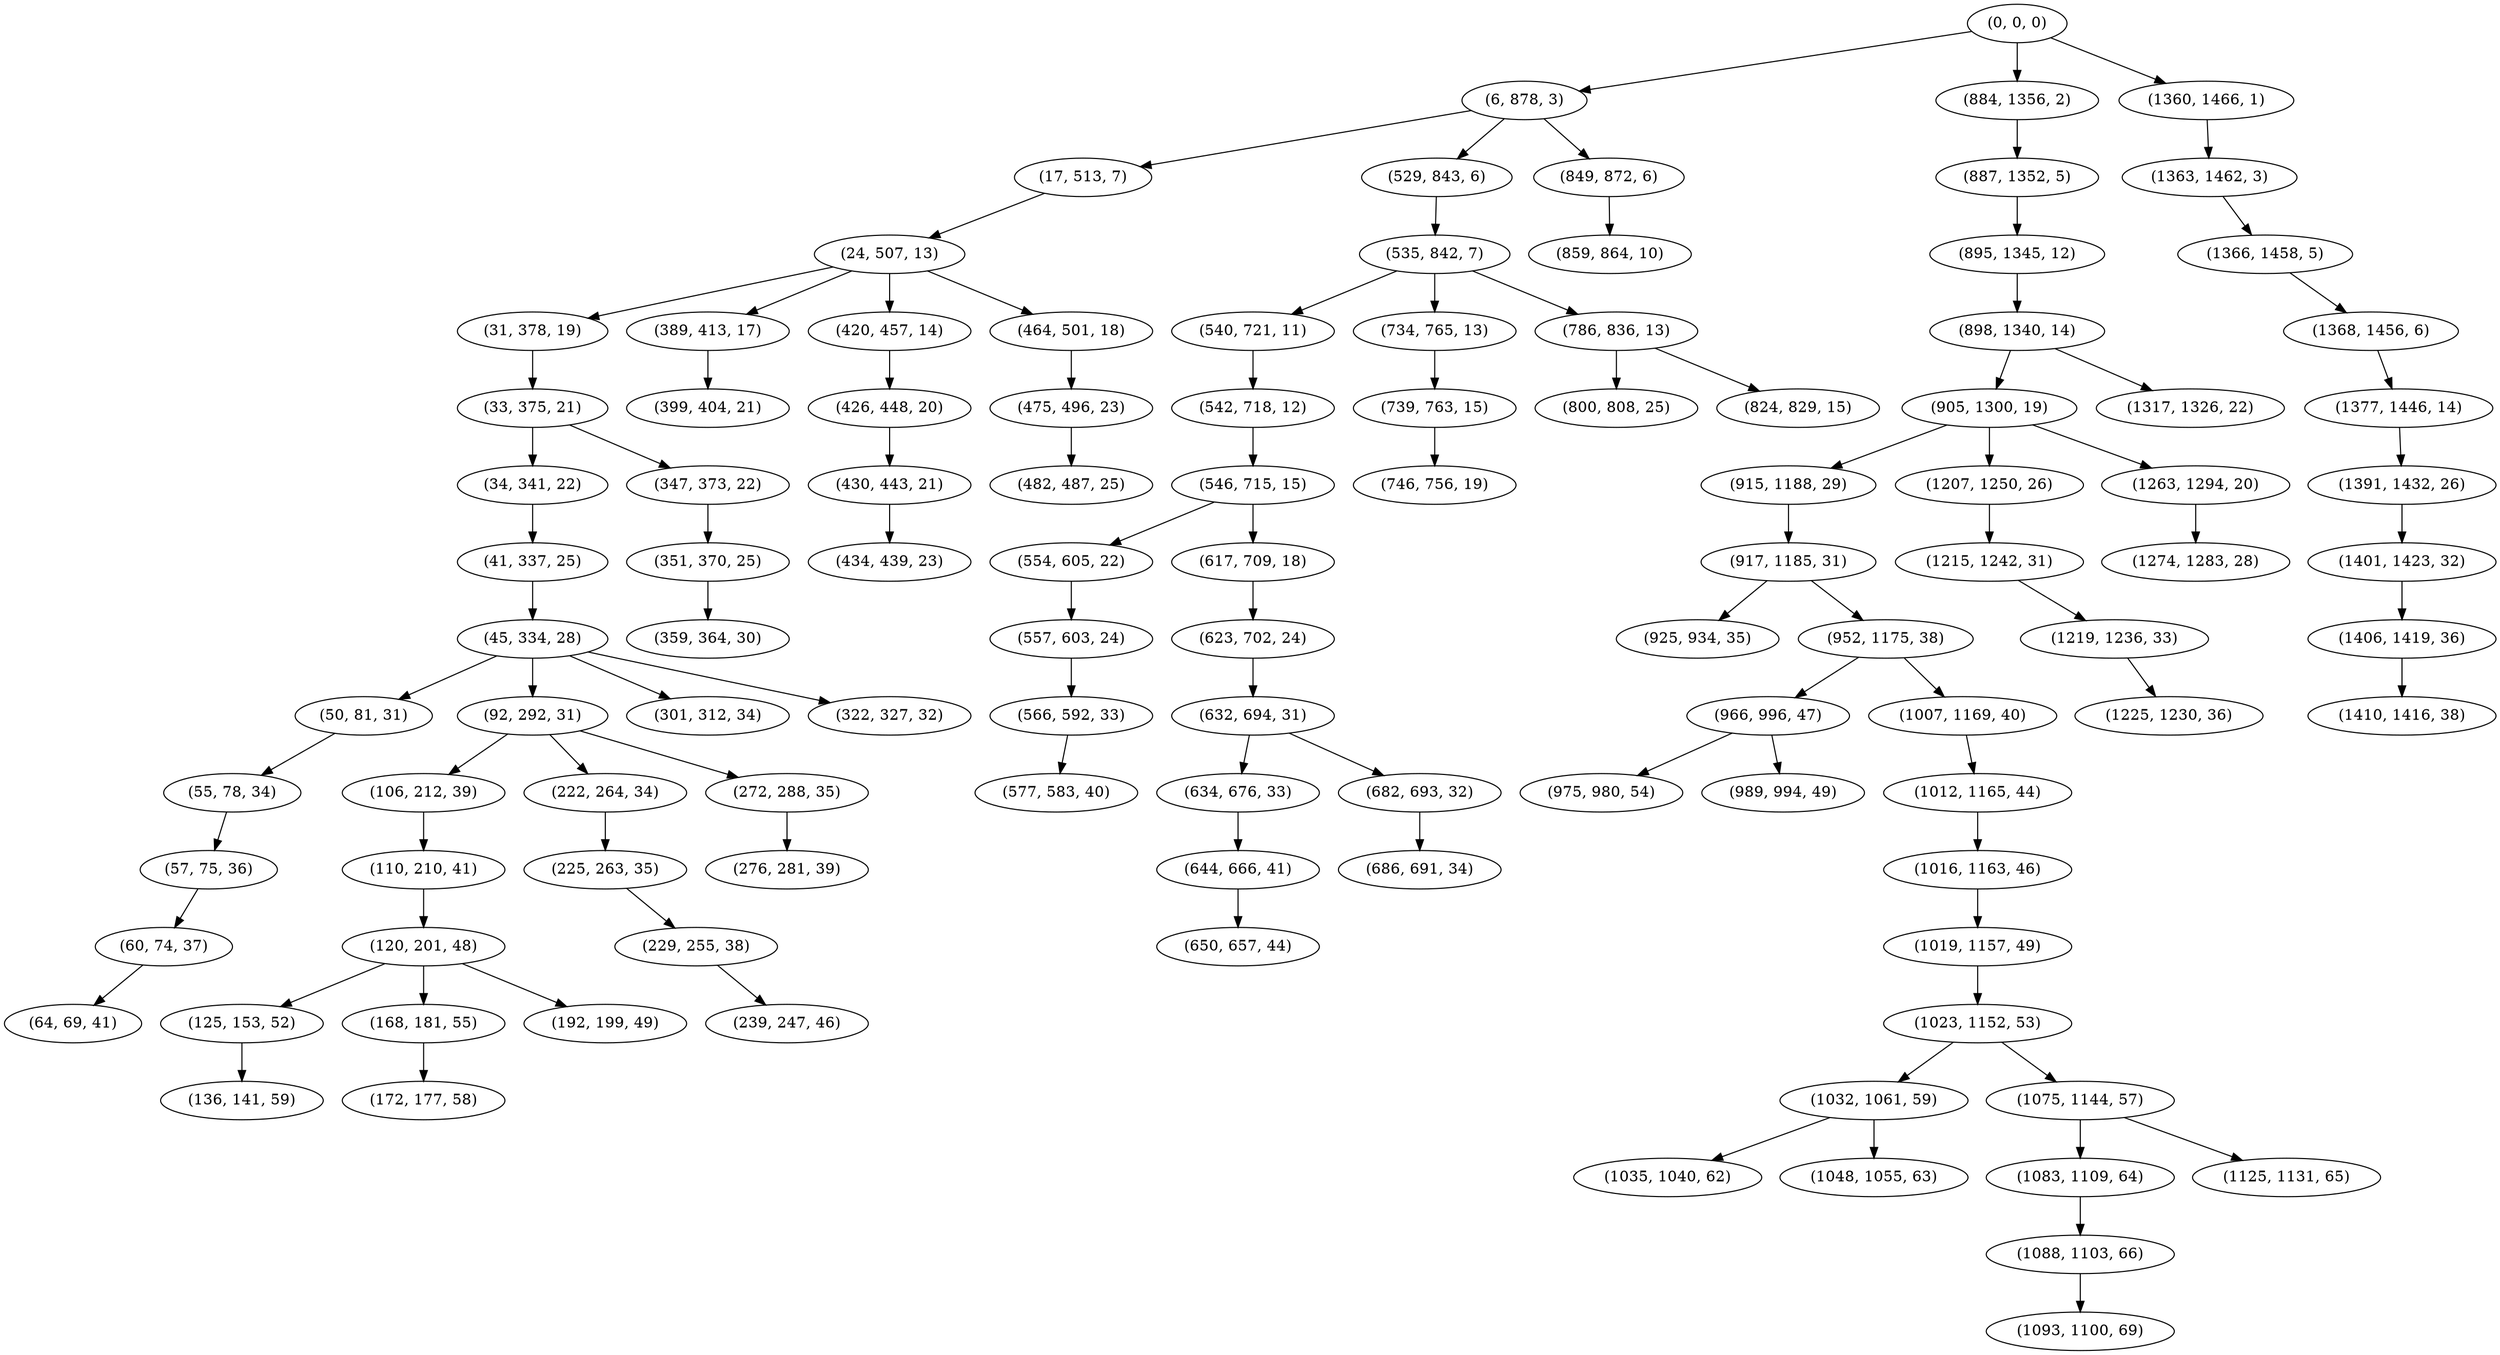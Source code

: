 digraph tree {
    "(0, 0, 0)";
    "(6, 878, 3)";
    "(17, 513, 7)";
    "(24, 507, 13)";
    "(31, 378, 19)";
    "(33, 375, 21)";
    "(34, 341, 22)";
    "(41, 337, 25)";
    "(45, 334, 28)";
    "(50, 81, 31)";
    "(55, 78, 34)";
    "(57, 75, 36)";
    "(60, 74, 37)";
    "(64, 69, 41)";
    "(92, 292, 31)";
    "(106, 212, 39)";
    "(110, 210, 41)";
    "(120, 201, 48)";
    "(125, 153, 52)";
    "(136, 141, 59)";
    "(168, 181, 55)";
    "(172, 177, 58)";
    "(192, 199, 49)";
    "(222, 264, 34)";
    "(225, 263, 35)";
    "(229, 255, 38)";
    "(239, 247, 46)";
    "(272, 288, 35)";
    "(276, 281, 39)";
    "(301, 312, 34)";
    "(322, 327, 32)";
    "(347, 373, 22)";
    "(351, 370, 25)";
    "(359, 364, 30)";
    "(389, 413, 17)";
    "(399, 404, 21)";
    "(420, 457, 14)";
    "(426, 448, 20)";
    "(430, 443, 21)";
    "(434, 439, 23)";
    "(464, 501, 18)";
    "(475, 496, 23)";
    "(482, 487, 25)";
    "(529, 843, 6)";
    "(535, 842, 7)";
    "(540, 721, 11)";
    "(542, 718, 12)";
    "(546, 715, 15)";
    "(554, 605, 22)";
    "(557, 603, 24)";
    "(566, 592, 33)";
    "(577, 583, 40)";
    "(617, 709, 18)";
    "(623, 702, 24)";
    "(632, 694, 31)";
    "(634, 676, 33)";
    "(644, 666, 41)";
    "(650, 657, 44)";
    "(682, 693, 32)";
    "(686, 691, 34)";
    "(734, 765, 13)";
    "(739, 763, 15)";
    "(746, 756, 19)";
    "(786, 836, 13)";
    "(800, 808, 25)";
    "(824, 829, 15)";
    "(849, 872, 6)";
    "(859, 864, 10)";
    "(884, 1356, 2)";
    "(887, 1352, 5)";
    "(895, 1345, 12)";
    "(898, 1340, 14)";
    "(905, 1300, 19)";
    "(915, 1188, 29)";
    "(917, 1185, 31)";
    "(925, 934, 35)";
    "(952, 1175, 38)";
    "(966, 996, 47)";
    "(975, 980, 54)";
    "(989, 994, 49)";
    "(1007, 1169, 40)";
    "(1012, 1165, 44)";
    "(1016, 1163, 46)";
    "(1019, 1157, 49)";
    "(1023, 1152, 53)";
    "(1032, 1061, 59)";
    "(1035, 1040, 62)";
    "(1048, 1055, 63)";
    "(1075, 1144, 57)";
    "(1083, 1109, 64)";
    "(1088, 1103, 66)";
    "(1093, 1100, 69)";
    "(1125, 1131, 65)";
    "(1207, 1250, 26)";
    "(1215, 1242, 31)";
    "(1219, 1236, 33)";
    "(1225, 1230, 36)";
    "(1263, 1294, 20)";
    "(1274, 1283, 28)";
    "(1317, 1326, 22)";
    "(1360, 1466, 1)";
    "(1363, 1462, 3)";
    "(1366, 1458, 5)";
    "(1368, 1456, 6)";
    "(1377, 1446, 14)";
    "(1391, 1432, 26)";
    "(1401, 1423, 32)";
    "(1406, 1419, 36)";
    "(1410, 1416, 38)";
    "(0, 0, 0)" -> "(6, 878, 3)";
    "(0, 0, 0)" -> "(884, 1356, 2)";
    "(0, 0, 0)" -> "(1360, 1466, 1)";
    "(6, 878, 3)" -> "(17, 513, 7)";
    "(6, 878, 3)" -> "(529, 843, 6)";
    "(6, 878, 3)" -> "(849, 872, 6)";
    "(17, 513, 7)" -> "(24, 507, 13)";
    "(24, 507, 13)" -> "(31, 378, 19)";
    "(24, 507, 13)" -> "(389, 413, 17)";
    "(24, 507, 13)" -> "(420, 457, 14)";
    "(24, 507, 13)" -> "(464, 501, 18)";
    "(31, 378, 19)" -> "(33, 375, 21)";
    "(33, 375, 21)" -> "(34, 341, 22)";
    "(33, 375, 21)" -> "(347, 373, 22)";
    "(34, 341, 22)" -> "(41, 337, 25)";
    "(41, 337, 25)" -> "(45, 334, 28)";
    "(45, 334, 28)" -> "(50, 81, 31)";
    "(45, 334, 28)" -> "(92, 292, 31)";
    "(45, 334, 28)" -> "(301, 312, 34)";
    "(45, 334, 28)" -> "(322, 327, 32)";
    "(50, 81, 31)" -> "(55, 78, 34)";
    "(55, 78, 34)" -> "(57, 75, 36)";
    "(57, 75, 36)" -> "(60, 74, 37)";
    "(60, 74, 37)" -> "(64, 69, 41)";
    "(92, 292, 31)" -> "(106, 212, 39)";
    "(92, 292, 31)" -> "(222, 264, 34)";
    "(92, 292, 31)" -> "(272, 288, 35)";
    "(106, 212, 39)" -> "(110, 210, 41)";
    "(110, 210, 41)" -> "(120, 201, 48)";
    "(120, 201, 48)" -> "(125, 153, 52)";
    "(120, 201, 48)" -> "(168, 181, 55)";
    "(120, 201, 48)" -> "(192, 199, 49)";
    "(125, 153, 52)" -> "(136, 141, 59)";
    "(168, 181, 55)" -> "(172, 177, 58)";
    "(222, 264, 34)" -> "(225, 263, 35)";
    "(225, 263, 35)" -> "(229, 255, 38)";
    "(229, 255, 38)" -> "(239, 247, 46)";
    "(272, 288, 35)" -> "(276, 281, 39)";
    "(347, 373, 22)" -> "(351, 370, 25)";
    "(351, 370, 25)" -> "(359, 364, 30)";
    "(389, 413, 17)" -> "(399, 404, 21)";
    "(420, 457, 14)" -> "(426, 448, 20)";
    "(426, 448, 20)" -> "(430, 443, 21)";
    "(430, 443, 21)" -> "(434, 439, 23)";
    "(464, 501, 18)" -> "(475, 496, 23)";
    "(475, 496, 23)" -> "(482, 487, 25)";
    "(529, 843, 6)" -> "(535, 842, 7)";
    "(535, 842, 7)" -> "(540, 721, 11)";
    "(535, 842, 7)" -> "(734, 765, 13)";
    "(535, 842, 7)" -> "(786, 836, 13)";
    "(540, 721, 11)" -> "(542, 718, 12)";
    "(542, 718, 12)" -> "(546, 715, 15)";
    "(546, 715, 15)" -> "(554, 605, 22)";
    "(546, 715, 15)" -> "(617, 709, 18)";
    "(554, 605, 22)" -> "(557, 603, 24)";
    "(557, 603, 24)" -> "(566, 592, 33)";
    "(566, 592, 33)" -> "(577, 583, 40)";
    "(617, 709, 18)" -> "(623, 702, 24)";
    "(623, 702, 24)" -> "(632, 694, 31)";
    "(632, 694, 31)" -> "(634, 676, 33)";
    "(632, 694, 31)" -> "(682, 693, 32)";
    "(634, 676, 33)" -> "(644, 666, 41)";
    "(644, 666, 41)" -> "(650, 657, 44)";
    "(682, 693, 32)" -> "(686, 691, 34)";
    "(734, 765, 13)" -> "(739, 763, 15)";
    "(739, 763, 15)" -> "(746, 756, 19)";
    "(786, 836, 13)" -> "(800, 808, 25)";
    "(786, 836, 13)" -> "(824, 829, 15)";
    "(849, 872, 6)" -> "(859, 864, 10)";
    "(884, 1356, 2)" -> "(887, 1352, 5)";
    "(887, 1352, 5)" -> "(895, 1345, 12)";
    "(895, 1345, 12)" -> "(898, 1340, 14)";
    "(898, 1340, 14)" -> "(905, 1300, 19)";
    "(898, 1340, 14)" -> "(1317, 1326, 22)";
    "(905, 1300, 19)" -> "(915, 1188, 29)";
    "(905, 1300, 19)" -> "(1207, 1250, 26)";
    "(905, 1300, 19)" -> "(1263, 1294, 20)";
    "(915, 1188, 29)" -> "(917, 1185, 31)";
    "(917, 1185, 31)" -> "(925, 934, 35)";
    "(917, 1185, 31)" -> "(952, 1175, 38)";
    "(952, 1175, 38)" -> "(966, 996, 47)";
    "(952, 1175, 38)" -> "(1007, 1169, 40)";
    "(966, 996, 47)" -> "(975, 980, 54)";
    "(966, 996, 47)" -> "(989, 994, 49)";
    "(1007, 1169, 40)" -> "(1012, 1165, 44)";
    "(1012, 1165, 44)" -> "(1016, 1163, 46)";
    "(1016, 1163, 46)" -> "(1019, 1157, 49)";
    "(1019, 1157, 49)" -> "(1023, 1152, 53)";
    "(1023, 1152, 53)" -> "(1032, 1061, 59)";
    "(1023, 1152, 53)" -> "(1075, 1144, 57)";
    "(1032, 1061, 59)" -> "(1035, 1040, 62)";
    "(1032, 1061, 59)" -> "(1048, 1055, 63)";
    "(1075, 1144, 57)" -> "(1083, 1109, 64)";
    "(1075, 1144, 57)" -> "(1125, 1131, 65)";
    "(1083, 1109, 64)" -> "(1088, 1103, 66)";
    "(1088, 1103, 66)" -> "(1093, 1100, 69)";
    "(1207, 1250, 26)" -> "(1215, 1242, 31)";
    "(1215, 1242, 31)" -> "(1219, 1236, 33)";
    "(1219, 1236, 33)" -> "(1225, 1230, 36)";
    "(1263, 1294, 20)" -> "(1274, 1283, 28)";
    "(1360, 1466, 1)" -> "(1363, 1462, 3)";
    "(1363, 1462, 3)" -> "(1366, 1458, 5)";
    "(1366, 1458, 5)" -> "(1368, 1456, 6)";
    "(1368, 1456, 6)" -> "(1377, 1446, 14)";
    "(1377, 1446, 14)" -> "(1391, 1432, 26)";
    "(1391, 1432, 26)" -> "(1401, 1423, 32)";
    "(1401, 1423, 32)" -> "(1406, 1419, 36)";
    "(1406, 1419, 36)" -> "(1410, 1416, 38)";
}
